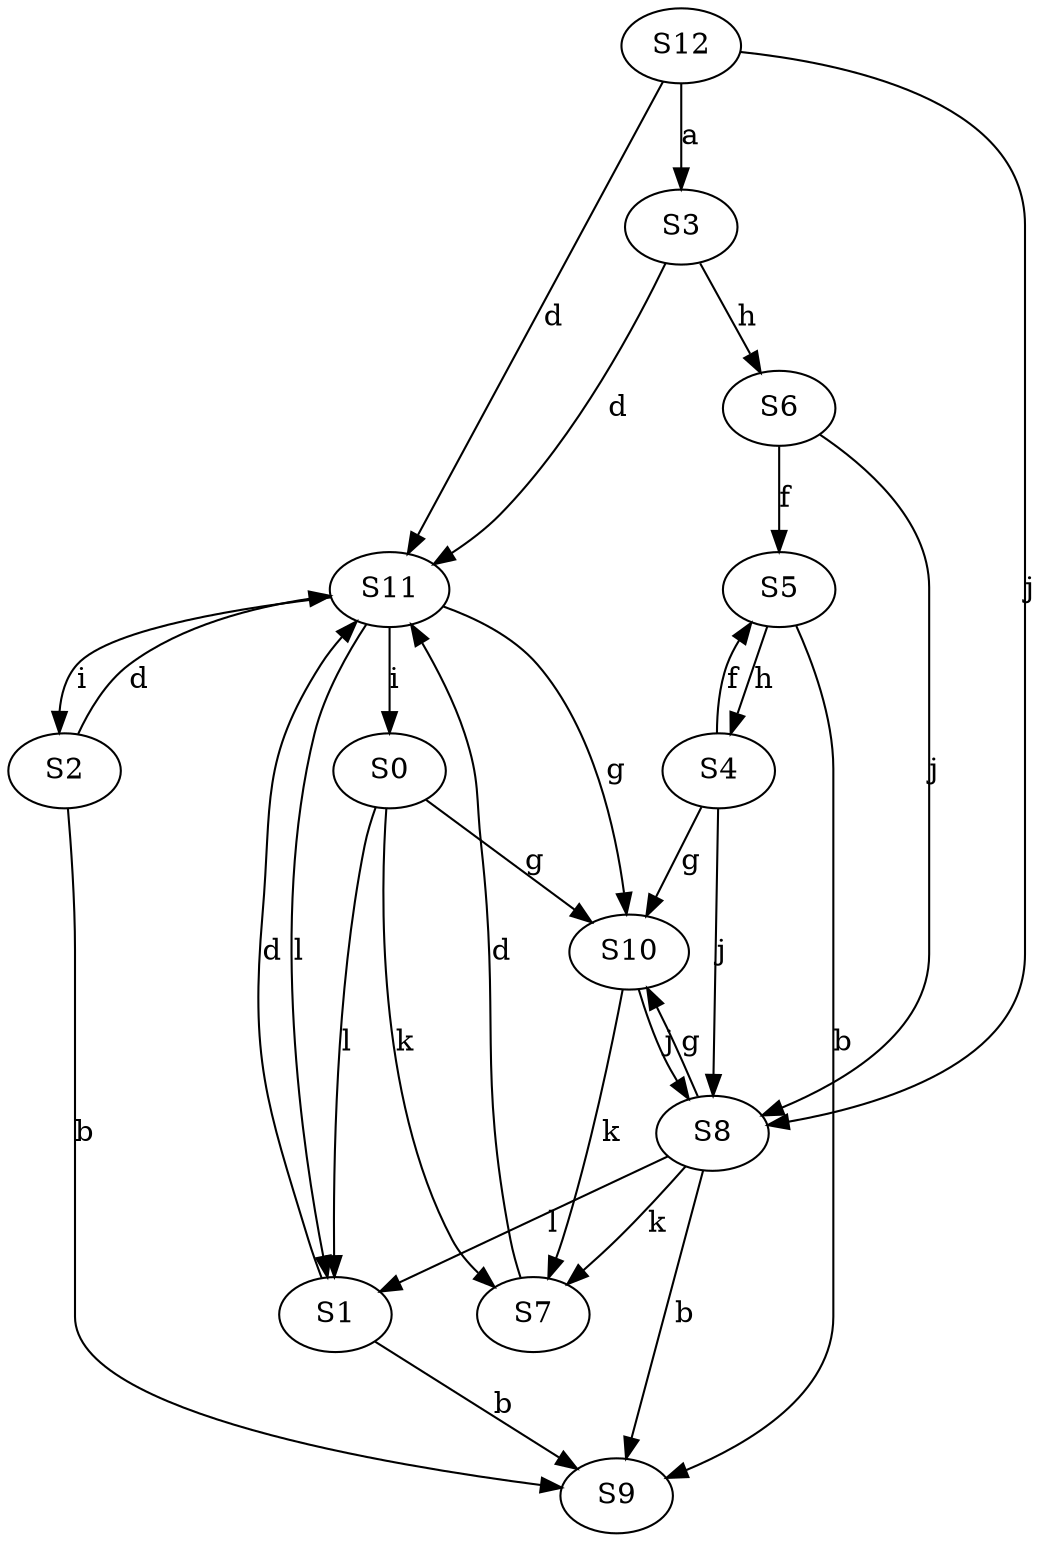 strict digraph  {
S12;
S3;
S9;
S11;
S5;
S10;
S6;
S4;
S0;
S2;
S8;
S7;
S1;
S12 -> S3  [label=a];
S12 -> S11  [label=d];
S12 -> S8  [label=j];
S3 -> S11  [label=d];
S3 -> S6  [label=h];
S11 -> S10  [label=g];
S11 -> S0  [label=i];
S11 -> S2  [label=i];
S11 -> S1  [label=l];
S5 -> S9  [label=b];
S5 -> S4  [label=h];
S10 -> S8  [label=j];
S10 -> S7  [label=k];
S6 -> S5  [label=f];
S6 -> S8  [label=j];
S4 -> S5  [label=f];
S4 -> S10  [label=g];
S4 -> S8  [label=j];
S0 -> S10  [label=g];
S0 -> S7  [label=k];
S0 -> S1  [label=l];
S2 -> S9  [label=b];
S2 -> S11  [label=d];
S8 -> S9  [label=b];
S8 -> S10  [label=g];
S8 -> S7  [label=k];
S8 -> S1  [label=l];
S7 -> S11  [label=d];
S1 -> S9  [label=b];
S1 -> S11  [label=d];
}
